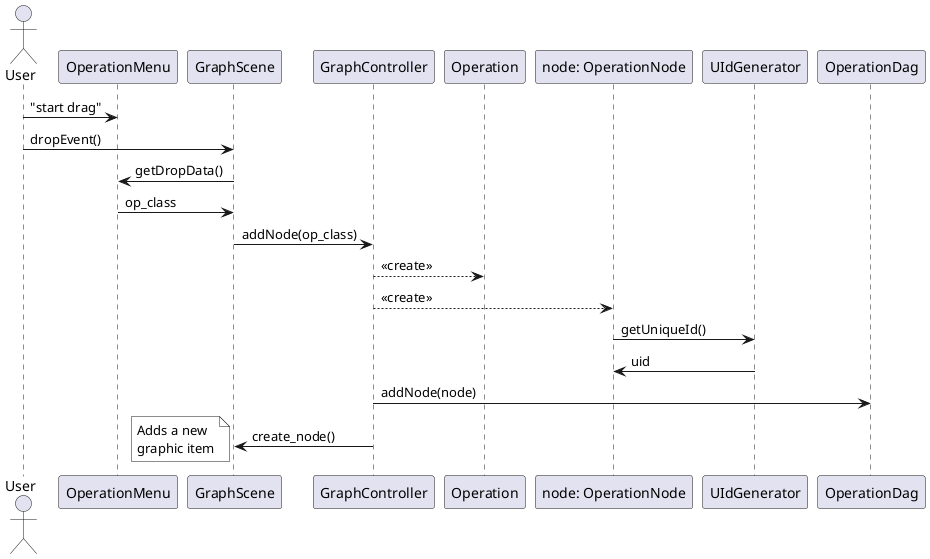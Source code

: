 @startuml operation_add

actor User

User -> OperationMenu: "start drag"
User -> GraphScene: dropEvent()
GraphScene -> OperationMenu: getDropData()
GraphScene <- OperationMenu: op_class
GraphScene -> GraphController: addNode(op_class)
GraphController --> Operation: <<create>>
GraphController --> "node: OperationNode": <<create>>
"node: OperationNode" -> UIdGenerator: getUniqueId()
"node: OperationNode" <- UIdGenerator: uid
GraphController -> OperationDag: addNode(node)
GraphController -> GraphScene: create_node()
note left #White: Adds a new\ngraphic item

@enduml



@startuml connection_add

actor User

User -> GUI: "start dragging new edge"
GUI -> GraphScene: start_interactive_edge()
GraphScene -> "iedge: InteractiveEdge" as iedge: <<create>>
GraphScene -> GraphScene: addItem(iedge)
User -> GUI: "drop edge on target node"
GUI -> GraphScene: stop_interactive_edge()
note right #White: Resolve edge orientation\nand slot
GraphScene -> GraphController: addEdge(source_slot, target_slot)
GraphController -> OperationDag: addConnection(source_id, target_id, slot)
GraphController -> GraphScene: create_edge(source_slot, target_slot)
note left #White: Adds a new\ngraphic item as edge
GraphScene --> iedge
destroy iedge

@enduml



@startuml operation_config

actor User

User -> GraphView: "double click on operation"
GraphView -> GraphController: startEditNode(node_id: int)
GraphController -> OperationDag: _getitem_(node_id: int)
GraphController <- OperationDag: node: OperationNode
GraphController -> Operation: getEditor()
Operation -> GraphController: editor: AbsOperationEditor
GraphController -> AbsOperationEditor: setUpEditor()
GraphController -> Operation: getOptions()
GraphController <- Operation: options
GraphController -> AbsOperationEditor: setOptions(options)
GraphController -> Operation: injectEditor(editor)
GraphController -> AbsOperationEditor: show()
@enduml


@startuml controller_accept

actor User

User -> AbsOperationEditor: click "Ok"
AbsOperationEditor -> GraphController: onEditAccept()
GraphController -> AbsOperationEditor: getOptions()
GraphController <- AbsOperationEditor: options
GraphController -> OperationDag: updateNodeOptions(id, options)
OperationDag -> Operation: setOptions(options)
OperationDag -> OperationDag: update_descendants(id)
GraphController --> AbsOperationEditor
destroy AbsOperationEditor

@enduml


@startuml controller_error_handling

actor User

User -> AbsOperationEditor: click "Ok"
AbsOperationEditor -> GraphController: onEditAccept()
GraphController -> AbsOperationEditor: getOptions()
GraphController <- AbsOperationEditor: options
GraphController -> OperationDag: updateNodeOptions(id, options)
OperationDag -> Operation: setOptions(options)
GraphController <- Operation: <font color=red><b>errors: OptionValidationError</b></font>
GraphController -> AbsOperationEditor: handleErrors(errors)

@enduml


@startuml actionwrapper_apply

actor User

User -> GUI: click "Apply"
GUI -> MainWindow: executeOperation()
MainWindow --> OperationAction: <<create>>
MainWindow -> OperationAction: startOperation()
OperationAction -> Operation: <<create>>
OperationAction --> OperationWrapper: <<create>>
OperationAction -> OperationWrapper: start()

OperationWrapper -> Operation: getEditor()
OperationWrapper <- Operation: editor: AbsOperationEditor
OperationWrapper -> AbsOperationEditor: setUpEditor()
OperationWrapper -> Operation: getOptions()
OperationWrapper <- Operation: options
OperationWrapper -> AbsOperationEditor: setOptions(options)
OperationWrapper -> Operation: injectEditor(editor)
OperationWrapper -> AbsOperationEditor: show()

@enduml

@startuml actionwrapper_confirm

actor User

User -> AbsOperationEditor: click "Ok"
AbsOperationEditor -> OperationAction: onAcceptEditor()
OperationAction -> AbsOperationEditor: getOptions()
OperationAction <- AbsOperationEditor: options
OperationAction -> OperationAction: emit start()
OperationAction -> "w: Worker": <<create>>
OperationAction -> QThreadPool: start(w)
OperationAction -> AbsOperationEditor: hide()

@enduml
